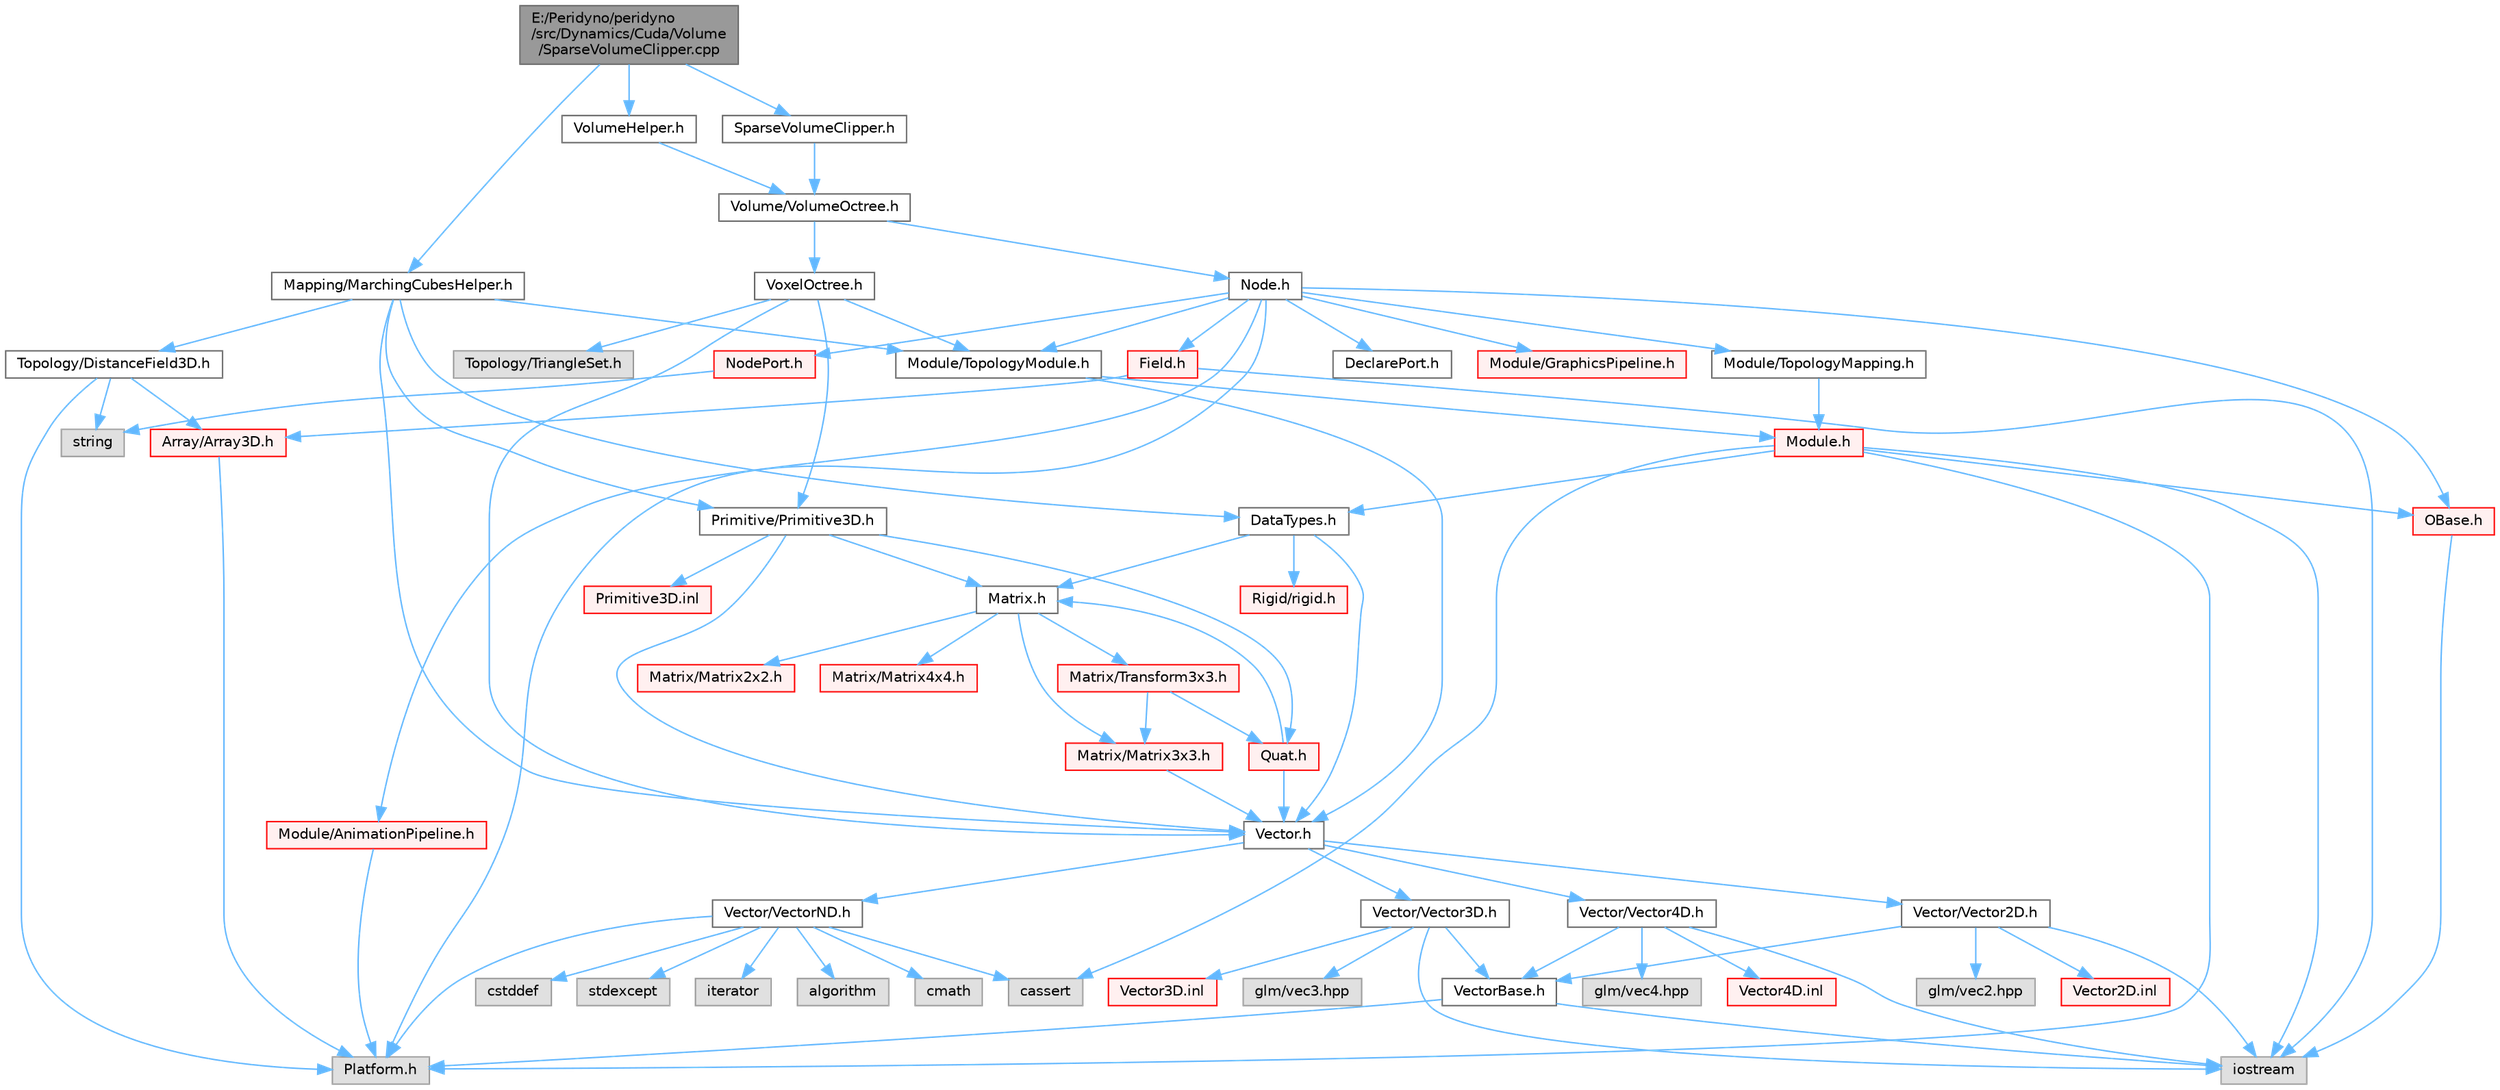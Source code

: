 digraph "E:/Peridyno/peridyno/src/Dynamics/Cuda/Volume/SparseVolumeClipper.cpp"
{
 // LATEX_PDF_SIZE
  bgcolor="transparent";
  edge [fontname=Helvetica,fontsize=10,labelfontname=Helvetica,labelfontsize=10];
  node [fontname=Helvetica,fontsize=10,shape=box,height=0.2,width=0.4];
  Node1 [id="Node000001",label="E:/Peridyno/peridyno\l/src/Dynamics/Cuda/Volume\l/SparseVolumeClipper.cpp",height=0.2,width=0.4,color="gray40", fillcolor="grey60", style="filled", fontcolor="black",tooltip=" "];
  Node1 -> Node2 [id="edge1_Node000001_Node000002",color="steelblue1",style="solid",tooltip=" "];
  Node2 [id="Node000002",label="SparseVolumeClipper.h",height=0.2,width=0.4,color="grey40", fillcolor="white", style="filled",URL="$_sparse_volume_clipper_8h.html",tooltip=" "];
  Node2 -> Node3 [id="edge2_Node000002_Node000003",color="steelblue1",style="solid",tooltip=" "];
  Node3 [id="Node000003",label="Volume/VolumeOctree.h",height=0.2,width=0.4,color="grey40", fillcolor="white", style="filled",URL="$_volume_octree_8h.html",tooltip=" "];
  Node3 -> Node4 [id="edge3_Node000003_Node000004",color="steelblue1",style="solid",tooltip=" "];
  Node4 [id="Node000004",label="Node.h",height=0.2,width=0.4,color="grey40", fillcolor="white", style="filled",URL="$_node_8h.html",tooltip=" "];
  Node4 -> Node5 [id="edge4_Node000004_Node000005",color="steelblue1",style="solid",tooltip=" "];
  Node5 [id="Node000005",label="OBase.h",height=0.2,width=0.4,color="red", fillcolor="#FFF0F0", style="filled",URL="$_o_base_8h.html",tooltip=" "];
  Node5 -> Node6 [id="edge5_Node000005_Node000006",color="steelblue1",style="solid",tooltip=" "];
  Node6 [id="Node000006",label="iostream",height=0.2,width=0.4,color="grey60", fillcolor="#E0E0E0", style="filled",tooltip=" "];
  Node4 -> Node17 [id="edge6_Node000004_Node000017",color="steelblue1",style="solid",tooltip=" "];
  Node17 [id="Node000017",label="Field.h",height=0.2,width=0.4,color="red", fillcolor="#FFF0F0", style="filled",URL="$_field_8h.html",tooltip=" "];
  Node17 -> Node6 [id="edge7_Node000017_Node000006",color="steelblue1",style="solid",tooltip=" "];
  Node17 -> Node26 [id="edge8_Node000017_Node000026",color="steelblue1",style="solid",tooltip=" "];
  Node26 [id="Node000026",label="Array/Array3D.h",height=0.2,width=0.4,color="red", fillcolor="#FFF0F0", style="filled",URL="$_array3_d_8h.html",tooltip=" "];
  Node26 -> Node8 [id="edge9_Node000026_Node000008",color="steelblue1",style="solid",tooltip=" "];
  Node8 [id="Node000008",label="Platform.h",height=0.2,width=0.4,color="grey60", fillcolor="#E0E0E0", style="filled",tooltip=" "];
  Node4 -> Node8 [id="edge10_Node000004_Node000008",color="steelblue1",style="solid",tooltip=" "];
  Node4 -> Node72 [id="edge11_Node000004_Node000072",color="steelblue1",style="solid",tooltip=" "];
  Node72 [id="Node000072",label="DeclarePort.h",height=0.2,width=0.4,color="grey40", fillcolor="white", style="filled",URL="$_declare_port_8h.html",tooltip=" "];
  Node4 -> Node73 [id="edge12_Node000004_Node000073",color="steelblue1",style="solid",tooltip=" "];
  Node73 [id="Node000073",label="NodePort.h",height=0.2,width=0.4,color="red", fillcolor="#FFF0F0", style="filled",URL="$_node_port_8h.html",tooltip=" "];
  Node73 -> Node11 [id="edge13_Node000073_Node000011",color="steelblue1",style="solid",tooltip=" "];
  Node11 [id="Node000011",label="string",height=0.2,width=0.4,color="grey60", fillcolor="#E0E0E0", style="filled",tooltip=" "];
  Node4 -> Node74 [id="edge14_Node000004_Node000074",color="steelblue1",style="solid",tooltip=" "];
  Node74 [id="Node000074",label="Module/TopologyModule.h",height=0.2,width=0.4,color="grey40", fillcolor="white", style="filled",URL="$_topology_module_8h.html",tooltip=" "];
  Node74 -> Node32 [id="edge15_Node000074_Node000032",color="steelblue1",style="solid",tooltip=" "];
  Node32 [id="Node000032",label="Vector.h",height=0.2,width=0.4,color="grey40", fillcolor="white", style="filled",URL="$_vector_8h.html",tooltip=" "];
  Node32 -> Node33 [id="edge16_Node000032_Node000033",color="steelblue1",style="solid",tooltip=" "];
  Node33 [id="Node000033",label="Vector/Vector2D.h",height=0.2,width=0.4,color="grey40", fillcolor="white", style="filled",URL="$_vector2_d_8h.html",tooltip=" "];
  Node33 -> Node34 [id="edge17_Node000033_Node000034",color="steelblue1",style="solid",tooltip=" "];
  Node34 [id="Node000034",label="glm/vec2.hpp",height=0.2,width=0.4,color="grey60", fillcolor="#E0E0E0", style="filled",tooltip=" "];
  Node33 -> Node6 [id="edge18_Node000033_Node000006",color="steelblue1",style="solid",tooltip=" "];
  Node33 -> Node35 [id="edge19_Node000033_Node000035",color="steelblue1",style="solid",tooltip=" "];
  Node35 [id="Node000035",label="VectorBase.h",height=0.2,width=0.4,color="grey40", fillcolor="white", style="filled",URL="$_vector_base_8h.html",tooltip=" "];
  Node35 -> Node6 [id="edge20_Node000035_Node000006",color="steelblue1",style="solid",tooltip=" "];
  Node35 -> Node8 [id="edge21_Node000035_Node000008",color="steelblue1",style="solid",tooltip=" "];
  Node33 -> Node36 [id="edge22_Node000033_Node000036",color="steelblue1",style="solid",tooltip=" "];
  Node36 [id="Node000036",label="Vector2D.inl",height=0.2,width=0.4,color="red", fillcolor="#FFF0F0", style="filled",URL="$_vector2_d_8inl.html",tooltip=" "];
  Node32 -> Node39 [id="edge23_Node000032_Node000039",color="steelblue1",style="solid",tooltip=" "];
  Node39 [id="Node000039",label="Vector/Vector3D.h",height=0.2,width=0.4,color="grey40", fillcolor="white", style="filled",URL="$_vector3_d_8h.html",tooltip=" "];
  Node39 -> Node40 [id="edge24_Node000039_Node000040",color="steelblue1",style="solid",tooltip=" "];
  Node40 [id="Node000040",label="glm/vec3.hpp",height=0.2,width=0.4,color="grey60", fillcolor="#E0E0E0", style="filled",tooltip=" "];
  Node39 -> Node6 [id="edge25_Node000039_Node000006",color="steelblue1",style="solid",tooltip=" "];
  Node39 -> Node35 [id="edge26_Node000039_Node000035",color="steelblue1",style="solid",tooltip=" "];
  Node39 -> Node41 [id="edge27_Node000039_Node000041",color="steelblue1",style="solid",tooltip=" "];
  Node41 [id="Node000041",label="Vector3D.inl",height=0.2,width=0.4,color="red", fillcolor="#FFF0F0", style="filled",URL="$_vector3_d_8inl.html",tooltip=" "];
  Node32 -> Node42 [id="edge28_Node000032_Node000042",color="steelblue1",style="solid",tooltip=" "];
  Node42 [id="Node000042",label="Vector/Vector4D.h",height=0.2,width=0.4,color="grey40", fillcolor="white", style="filled",URL="$_vector4_d_8h.html",tooltip=" "];
  Node42 -> Node43 [id="edge29_Node000042_Node000043",color="steelblue1",style="solid",tooltip=" "];
  Node43 [id="Node000043",label="glm/vec4.hpp",height=0.2,width=0.4,color="grey60", fillcolor="#E0E0E0", style="filled",tooltip=" "];
  Node42 -> Node6 [id="edge30_Node000042_Node000006",color="steelblue1",style="solid",tooltip=" "];
  Node42 -> Node35 [id="edge31_Node000042_Node000035",color="steelblue1",style="solid",tooltip=" "];
  Node42 -> Node44 [id="edge32_Node000042_Node000044",color="steelblue1",style="solid",tooltip=" "];
  Node44 [id="Node000044",label="Vector4D.inl",height=0.2,width=0.4,color="red", fillcolor="#FFF0F0", style="filled",URL="$_vector4_d_8inl.html",tooltip=" "];
  Node32 -> Node45 [id="edge33_Node000032_Node000045",color="steelblue1",style="solid",tooltip=" "];
  Node45 [id="Node000045",label="Vector/VectorND.h",height=0.2,width=0.4,color="grey40", fillcolor="white", style="filled",URL="$_vector_n_d_8h.html",tooltip=" "];
  Node45 -> Node46 [id="edge34_Node000045_Node000046",color="steelblue1",style="solid",tooltip=" "];
  Node46 [id="Node000046",label="cstddef",height=0.2,width=0.4,color="grey60", fillcolor="#E0E0E0", style="filled",tooltip=" "];
  Node45 -> Node47 [id="edge35_Node000045_Node000047",color="steelblue1",style="solid",tooltip=" "];
  Node47 [id="Node000047",label="stdexcept",height=0.2,width=0.4,color="grey60", fillcolor="#E0E0E0", style="filled",tooltip=" "];
  Node45 -> Node48 [id="edge36_Node000045_Node000048",color="steelblue1",style="solid",tooltip=" "];
  Node48 [id="Node000048",label="iterator",height=0.2,width=0.4,color="grey60", fillcolor="#E0E0E0", style="filled",tooltip=" "];
  Node45 -> Node49 [id="edge37_Node000045_Node000049",color="steelblue1",style="solid",tooltip=" "];
  Node49 [id="Node000049",label="algorithm",height=0.2,width=0.4,color="grey60", fillcolor="#E0E0E0", style="filled",tooltip=" "];
  Node45 -> Node24 [id="edge38_Node000045_Node000024",color="steelblue1",style="solid",tooltip=" "];
  Node24 [id="Node000024",label="cmath",height=0.2,width=0.4,color="grey60", fillcolor="#E0E0E0", style="filled",tooltip=" "];
  Node45 -> Node21 [id="edge39_Node000045_Node000021",color="steelblue1",style="solid",tooltip=" "];
  Node21 [id="Node000021",label="cassert",height=0.2,width=0.4,color="grey60", fillcolor="#E0E0E0", style="filled",tooltip=" "];
  Node45 -> Node8 [id="edge40_Node000045_Node000008",color="steelblue1",style="solid",tooltip=" "];
  Node74 -> Node75 [id="edge41_Node000074_Node000075",color="steelblue1",style="solid",tooltip=" "];
  Node75 [id="Node000075",label="Module.h",height=0.2,width=0.4,color="red", fillcolor="#FFF0F0", style="filled",URL="$_module_8h.html",tooltip=" "];
  Node75 -> Node8 [id="edge42_Node000075_Node000008",color="steelblue1",style="solid",tooltip=" "];
  Node75 -> Node21 [id="edge43_Node000075_Node000021",color="steelblue1",style="solid",tooltip=" "];
  Node75 -> Node6 [id="edge44_Node000075_Node000006",color="steelblue1",style="solid",tooltip=" "];
  Node75 -> Node5 [id="edge45_Node000075_Node000005",color="steelblue1",style="solid",tooltip=" "];
  Node75 -> Node84 [id="edge46_Node000075_Node000084",color="steelblue1",style="solid",tooltip=" "];
  Node84 [id="Node000084",label="DataTypes.h",height=0.2,width=0.4,color="grey40", fillcolor="white", style="filled",URL="$_data_types_8h.html",tooltip=" "];
  Node84 -> Node32 [id="edge47_Node000084_Node000032",color="steelblue1",style="solid",tooltip=" "];
  Node84 -> Node50 [id="edge48_Node000084_Node000050",color="steelblue1",style="solid",tooltip=" "];
  Node50 [id="Node000050",label="Matrix.h",height=0.2,width=0.4,color="grey40", fillcolor="white", style="filled",URL="$_matrix_8h.html",tooltip=" "];
  Node50 -> Node51 [id="edge49_Node000050_Node000051",color="steelblue1",style="solid",tooltip=" "];
  Node51 [id="Node000051",label="Matrix/Matrix2x2.h",height=0.2,width=0.4,color="red", fillcolor="#FFF0F0", style="filled",URL="$_matrix2x2_8h.html",tooltip=" "];
  Node50 -> Node56 [id="edge50_Node000050_Node000056",color="steelblue1",style="solid",tooltip=" "];
  Node56 [id="Node000056",label="Matrix/Matrix3x3.h",height=0.2,width=0.4,color="red", fillcolor="#FFF0F0", style="filled",URL="$_matrix3x3_8h.html",tooltip=" "];
  Node56 -> Node32 [id="edge51_Node000056_Node000032",color="steelblue1",style="solid",tooltip=" "];
  Node50 -> Node59 [id="edge52_Node000050_Node000059",color="steelblue1",style="solid",tooltip=" "];
  Node59 [id="Node000059",label="Matrix/Matrix4x4.h",height=0.2,width=0.4,color="red", fillcolor="#FFF0F0", style="filled",URL="$_matrix4x4_8h.html",tooltip=" "];
  Node50 -> Node62 [id="edge53_Node000050_Node000062",color="steelblue1",style="solid",tooltip=" "];
  Node62 [id="Node000062",label="Matrix/Transform3x3.h",height=0.2,width=0.4,color="red", fillcolor="#FFF0F0", style="filled",URL="$_transform3x3_8h.html",tooltip=" "];
  Node62 -> Node63 [id="edge54_Node000062_Node000063",color="steelblue1",style="solid",tooltip=" "];
  Node63 [id="Node000063",label="Quat.h",height=0.2,width=0.4,color="red", fillcolor="#FFF0F0", style="filled",URL="$_quat_8h.html",tooltip="Implementation of quaternion."];
  Node63 -> Node32 [id="edge55_Node000063_Node000032",color="steelblue1",style="solid",tooltip=" "];
  Node63 -> Node50 [id="edge56_Node000063_Node000050",color="steelblue1",style="solid",tooltip=" "];
  Node62 -> Node56 [id="edge57_Node000062_Node000056",color="steelblue1",style="solid",tooltip=" "];
  Node84 -> Node85 [id="edge58_Node000084_Node000085",color="steelblue1",style="solid",tooltip=" "];
  Node85 [id="Node000085",label="Rigid/rigid.h",height=0.2,width=0.4,color="red", fillcolor="#FFF0F0", style="filled",URL="$rigid_8h.html",tooltip=" "];
  Node4 -> Node94 [id="edge59_Node000004_Node000094",color="steelblue1",style="solid",tooltip=" "];
  Node94 [id="Node000094",label="Module/TopologyMapping.h",height=0.2,width=0.4,color="grey40", fillcolor="white", style="filled",URL="$_topology_mapping_8h.html",tooltip=" "];
  Node94 -> Node75 [id="edge60_Node000094_Node000075",color="steelblue1",style="solid",tooltip=" "];
  Node4 -> Node95 [id="edge61_Node000004_Node000095",color="steelblue1",style="solid",tooltip=" "];
  Node95 [id="Node000095",label="Module/AnimationPipeline.h",height=0.2,width=0.4,color="red", fillcolor="#FFF0F0", style="filled",URL="$_animation_pipeline_8h.html",tooltip=" "];
  Node95 -> Node8 [id="edge62_Node000095_Node000008",color="steelblue1",style="solid",tooltip=" "];
  Node4 -> Node97 [id="edge63_Node000004_Node000097",color="steelblue1",style="solid",tooltip=" "];
  Node97 [id="Node000097",label="Module/GraphicsPipeline.h",height=0.2,width=0.4,color="red", fillcolor="#FFF0F0", style="filled",URL="$_graphics_pipeline_8h.html",tooltip=" "];
  Node3 -> Node98 [id="edge64_Node000003_Node000098",color="steelblue1",style="solid",tooltip=" "];
  Node98 [id="Node000098",label="VoxelOctree.h",height=0.2,width=0.4,color="grey40", fillcolor="white", style="filled",URL="$_voxel_octree_8h.html",tooltip=" "];
  Node98 -> Node99 [id="edge65_Node000098_Node000099",color="steelblue1",style="solid",tooltip=" "];
  Node99 [id="Node000099",label="Topology/TriangleSet.h",height=0.2,width=0.4,color="grey60", fillcolor="#E0E0E0", style="filled",tooltip=" "];
  Node98 -> Node74 [id="edge66_Node000098_Node000074",color="steelblue1",style="solid",tooltip=" "];
  Node98 -> Node100 [id="edge67_Node000098_Node000100",color="steelblue1",style="solid",tooltip=" "];
  Node100 [id="Node000100",label="Primitive/Primitive3D.h",height=0.2,width=0.4,color="grey40", fillcolor="white", style="filled",URL="$_primitive3_d_8h.html",tooltip=" "];
  Node100 -> Node32 [id="edge68_Node000100_Node000032",color="steelblue1",style="solid",tooltip=" "];
  Node100 -> Node50 [id="edge69_Node000100_Node000050",color="steelblue1",style="solid",tooltip=" "];
  Node100 -> Node63 [id="edge70_Node000100_Node000063",color="steelblue1",style="solid",tooltip=" "];
  Node100 -> Node101 [id="edge71_Node000100_Node000101",color="steelblue1",style="solid",tooltip=" "];
  Node101 [id="Node000101",label="Primitive3D.inl",height=0.2,width=0.4,color="red", fillcolor="#FFF0F0", style="filled",URL="$_primitive3_d_8inl.html",tooltip=" "];
  Node98 -> Node32 [id="edge72_Node000098_Node000032",color="steelblue1",style="solid",tooltip=" "];
  Node1 -> Node104 [id="edge73_Node000001_Node000104",color="steelblue1",style="solid",tooltip=" "];
  Node104 [id="Node000104",label="Mapping/MarchingCubesHelper.h",height=0.2,width=0.4,color="grey40", fillcolor="white", style="filled",URL="$_marching_cubes_helper_8h.html",tooltip=" "];
  Node104 -> Node32 [id="edge74_Node000104_Node000032",color="steelblue1",style="solid",tooltip=" "];
  Node104 -> Node84 [id="edge75_Node000104_Node000084",color="steelblue1",style="solid",tooltip=" "];
  Node104 -> Node74 [id="edge76_Node000104_Node000074",color="steelblue1",style="solid",tooltip=" "];
  Node104 -> Node100 [id="edge77_Node000104_Node000100",color="steelblue1",style="solid",tooltip=" "];
  Node104 -> Node105 [id="edge78_Node000104_Node000105",color="steelblue1",style="solid",tooltip=" "];
  Node105 [id="Node000105",label="Topology/DistanceField3D.h",height=0.2,width=0.4,color="grey40", fillcolor="white", style="filled",URL="$_distance_field3_d_8h.html",tooltip="GPU supported signed distance field."];
  Node105 -> Node11 [id="edge79_Node000105_Node000011",color="steelblue1",style="solid",tooltip=" "];
  Node105 -> Node8 [id="edge80_Node000105_Node000008",color="steelblue1",style="solid",tooltip=" "];
  Node105 -> Node26 [id="edge81_Node000105_Node000026",color="steelblue1",style="solid",tooltip=" "];
  Node1 -> Node106 [id="edge82_Node000001_Node000106",color="steelblue1",style="solid",tooltip=" "];
  Node106 [id="Node000106",label="VolumeHelper.h",height=0.2,width=0.4,color="grey40", fillcolor="white", style="filled",URL="$_volume_helper_8h.html",tooltip=" "];
  Node106 -> Node3 [id="edge83_Node000106_Node000003",color="steelblue1",style="solid",tooltip=" "];
}

